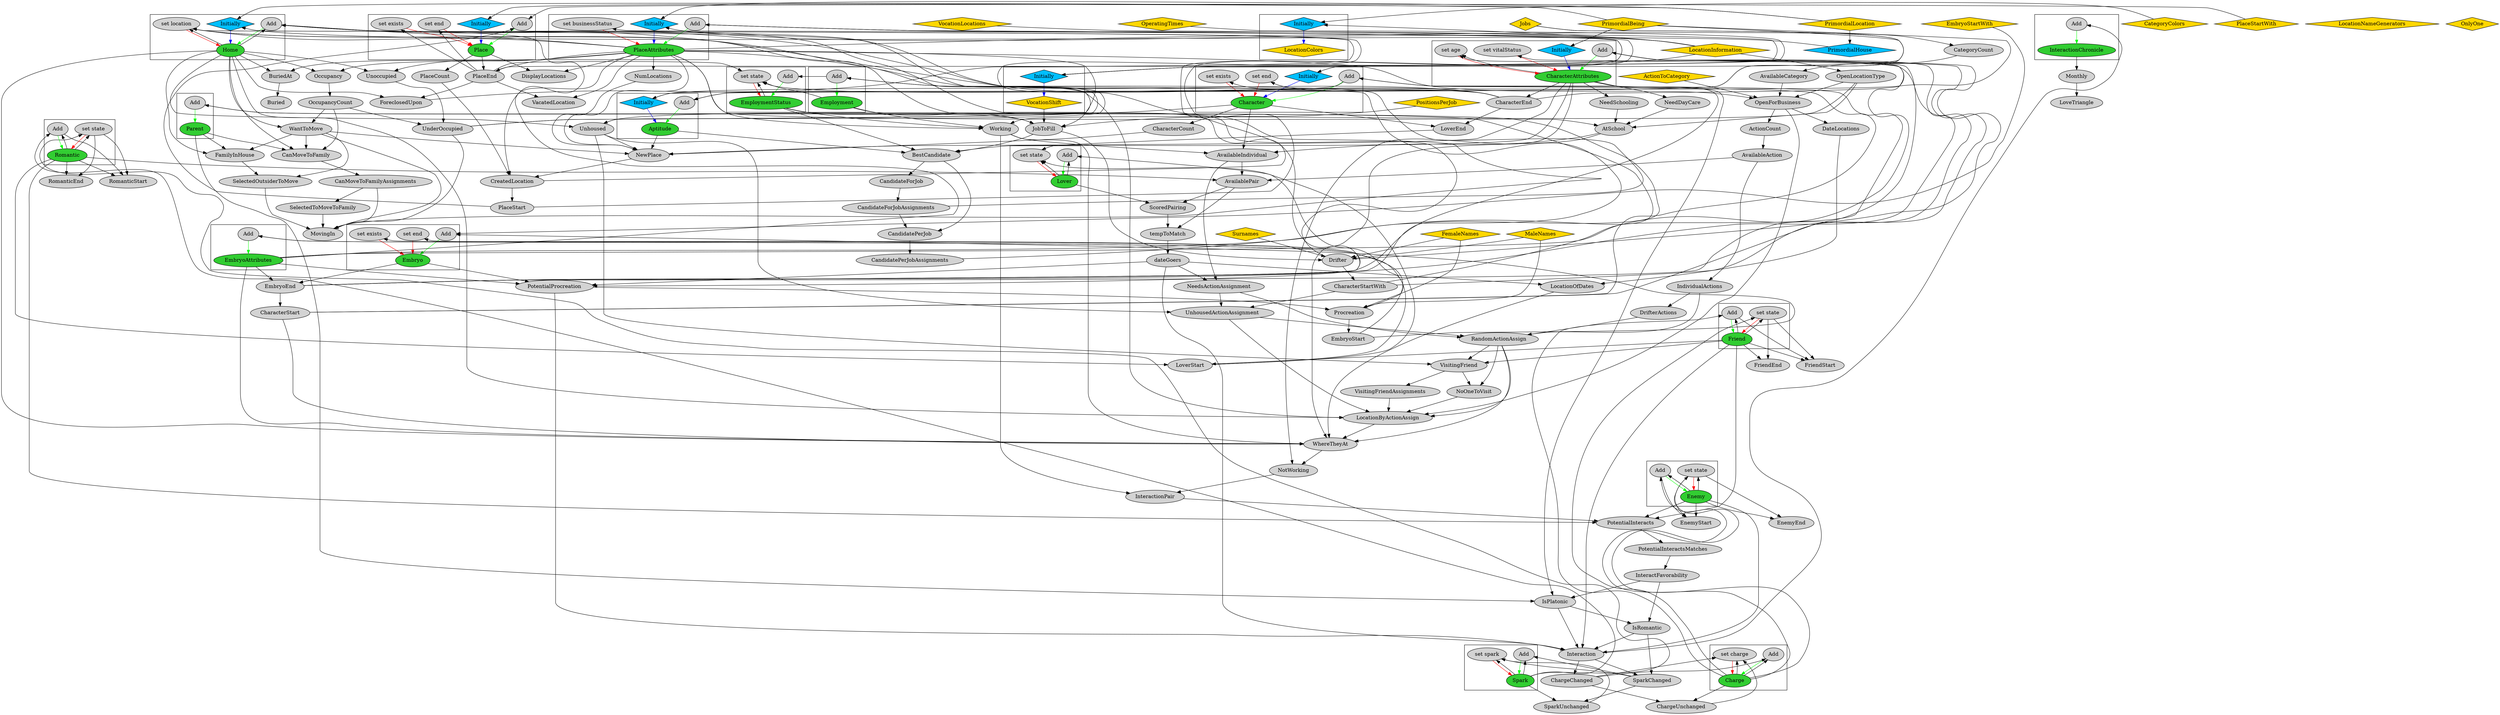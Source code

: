 digraph {
splines=true
node [ style="filled"]
subgraph "cluster_VocationShift"{
v9 [ label = "VocationShift" fillcolor="gold" shape="diamond"];
v10 [ label = "Initially" fillcolor="deepskyblue" shape="diamond"];
}
subgraph "cluster_LocationColors"{
v14 [ label = "LocationColors" fillcolor="gold" shape="diamond"];
v15 [ label = "Initially" fillcolor="deepskyblue" shape="diamond"];
}
subgraph "cluster_Character"{
v16 [ label = "Character" fillcolor="limegreen"];
v17 [ label = "Add"];
v148 [ label = "Initially" fillcolor="deepskyblue" shape="diamond"];
v149 [ label = "set end"];
v150 [ label = "set exists"];
}
subgraph "cluster_CharacterAttributes"{
v39 [ label = "CharacterAttributes" fillcolor="limegreen"];
v40 [ label = "Add"];
v67 [ label = "Initially" fillcolor="deepskyblue" shape="diamond"];
v68 [ label = "set vitalStatus"];
v69 [ label = "set age"];
}
subgraph "cluster_Aptitude"{
v62 [ label = "Aptitude" fillcolor="limegreen"];
v63 [ label = "Add"];
v64 [ label = "Initially" fillcolor="deepskyblue" shape="diamond"];
}
subgraph "cluster_Charge"{
v126 [ label = "Charge" fillcolor="limegreen"];
v127 [ label = "Add"];
v129 [ label = "set charge"];
}
subgraph "cluster_Friend"{
v124 [ label = "Friend" fillcolor="limegreen"];
v125 [ label = "Add"];
v131 [ label = "set state"];
}
subgraph "cluster_Enemy"{
v133 [ label = "Enemy" fillcolor="limegreen"];
v134 [ label = "Add"];
v135 [ label = "set state"];
}
subgraph "cluster_Spark"{
v103 [ label = "Spark" fillcolor="limegreen"];
v104 [ label = "Add"];
v137 [ label = "set spark"];
}
subgraph "cluster_Romantic"{
v101 [ label = "Romantic" fillcolor="limegreen"];
v102 [ label = "Add"];
v139 [ label = "set state"];
}
subgraph "cluster_Lover"{
v140 [ label = "Lover" fillcolor="limegreen"];
v141 [ label = "Add"];
v143 [ label = "set state"];
}
subgraph "cluster_Embryo"{
v20 [ label = "Embryo" fillcolor="limegreen"];
v21 [ label = "Add"];
v146 [ label = "set end"];
v147 [ label = "set exists"];
}
subgraph "cluster_EmbryoAttributes"{
v65 [ label = "EmbryoAttributes" fillcolor="limegreen"];
v66 [ label = "Add"];
}
subgraph "cluster_Parent"{
v87 [ label = "Parent" fillcolor="limegreen"];
v88 [ label = "Add"];
}
subgraph "cluster_Place"{
v56 [ label = "Place" fillcolor="limegreen"];
v57 [ label = "Add"];
v59 [ label = "Initially" fillcolor="deepskyblue" shape="diamond"];
v60 [ label = "set end"];
v61 [ label = "set exists"];
}
subgraph "cluster_PlaceAttributes"{
v34 [ label = "PlaceAttributes" fillcolor="limegreen"];
v35 [ label = "Add"];
v93 [ label = "Initially" fillcolor="deepskyblue" shape="diamond"];
v94 [ label = "set businessStatus"];
}
subgraph "cluster_Home"{
v72 [ label = "Home" fillcolor="limegreen"];
v73 [ label = "Add"];
v79 [ label = "Initially" fillcolor="deepskyblue" shape="diamond"];
v81 [ label = "set location"];
}
subgraph "cluster_EmploymentStatus"{
v51 [ label = "EmploymentStatus" fillcolor="limegreen"];
v52 [ label = "Add"];
v53 [ label = "set state"];
}
subgraph "cluster_Employment"{
v44 [ label = "Employment" fillcolor="limegreen"];
v45 [ label = "Add"];
}
subgraph "cluster_InteractionChronicle"{
v164 [ label = "InteractionChronicle" fillcolor="limegreen"];
v165 [ label = "Add"];
}
v0 [ label = "FemaleNames" fillcolor="gold" shape="diamond"];
v1 [ label = "MaleNames" fillcolor="gold" shape="diamond"];
v2 [ label = "Surnames" fillcolor="gold" shape="diamond"];
v3 [ label = "Jobs" fillcolor="gold" shape="diamond"];
v4 [ label = "PrimordialBeing" fillcolor="gold" shape="diamond"];
v5 [ label = "PrimordialLocation" fillcolor="gold" shape="diamond"];
v6 [ label = "LocationInformation" fillcolor="gold" shape="diamond"];
v7 [ label = "VocationLocations" fillcolor="gold" shape="diamond"];
v8 [ label = "OperatingTimes" fillcolor="gold" shape="diamond"];
v11 [ label = "PositionsPerJob" fillcolor="gold" shape="diamond"];
v12 [ label = "ActionToCategory" fillcolor="gold" shape="diamond"];
v13 [ label = "CategoryColors" fillcolor="gold" shape="diamond"];
v18 [ label = "CharacterStart"];
v19 [ label = "EmbryoEnd"];
v22 [ label = "EmbryoStart"];
v23 [ label = "Procreation"];
v24 [ label = "PotentialProcreation"];
v25 [ label = "dateGoers"];
v26 [ label = "tempToMatch"];
v27 [ label = "ScoredPairing"];
v28 [ label = "AvailablePair"];
v29 [ label = "AvailableAction"];
v30 [ label = "ActionCount"];
v31 [ label = "OpenForBusiness"];
v32 [ label = "AvailableCategory"];
v33 [ label = "CategoryCount"];
v36 [ label = "PlaceStart"];
v37 [ label = "CreatedLocation"];
v38 [ label = "NewPlace"];
v41 [ label = "CharacterStartWith"];
v42 [ label = "Drifter"];
v43 [ label = "JobToFill"];
v46 [ label = "CandidatePerJobAssignments"];
v47 [ label = "CandidatePerJob"];
v48 [ label = "CandidateForJobAssignments"];
v49 [ label = "CandidateForJob"];
v50 [ label = "BestCandidate"];
v54 [ label = "CharacterEnd"];
v55 [ label = "PlaceEnd"];
v58 [ label = "PlaceStartWith" fillcolor="gold" shape="diamond"];
v70 [ label = "CharacterCount"];
v71 [ label = "WantToMove"];
v74 [ label = "UnderOccupied"];
v75 [ label = "OccupancyCount"];
v76 [ label = "Occupancy"];
v77 [ label = "Unoccupied"];
v78 [ label = "Unhoused"];
v80 [ label = "PrimordialHouse" fillcolor="deepskyblue" shape="diamond"];
v82 [ label = "ForeclosedUpon"];
v83 [ label = "MovingIn"];
v84 [ label = "SelectedToMoveToFamily"];
v85 [ label = "CanMoveToFamilyAssignments"];
v86 [ label = "CanMoveToFamily"];
v89 [ label = "SelectedOutsiderToMove"];
v90 [ label = "FamilyInHouse"];
v91 [ label = "NumLocations"];
v92 [ label = "PlaceCount"];
v95 [ label = "OpenLocationType"];
v96 [ label = "AvailableIndividual"];
v97 [ label = "Working"];
v98 [ label = "AtSchool"];
v99 [ label = "NeedDayCare"];
v100 [ label = "NeedSchooling"];
v105 [ label = "SparkChanged"];
v106 [ label = "Interaction"];
v107 [ label = "IsPlatonic"];
v108 [ label = "InteractFavorability"];
v109 [ label = "PotentialInteractsMatches"];
v110 [ label = "PotentialInteracts"];
v111 [ label = "InteractionPair"];
v112 [ label = "NotWorking"];
v113 [ label = "WhereTheyAt"];
v114 [ label = "LocationOfDates"];
v115 [ label = "DateLocations"];
v116 [ label = "RandomActionAssign"];
v117 [ label = "UnhousedActionAssignment"];
v118 [ label = "NeedsActionAssignment"];
v119 [ label = "IndividualActions"];
v120 [ label = "DrifterActions"];
v121 [ label = "LocationByActionAssign"];
v122 [ label = "NoOneToVisit"];
v123 [ label = "VisitingFriend"];
v128 [ label = "ChargeChanged"];
v130 [ label = "ChargeUnchanged"];
v132 [ label = "VisitingFriendAssignments"];
v136 [ label = "IsRomantic"];
v138 [ label = "SparkUnchanged"];
v142 [ label = "LoverStart"];
v144 [ label = "LoverEnd"];
v145 [ label = "EmbryoStartWith" fillcolor="gold" shape="diamond"];
v151 [ label = "FriendStart"];
v152 [ label = "FriendEnd"];
v153 [ label = "EnemyStart"];
v154 [ label = "EnemyEnd"];
v155 [ label = "RomanticStart"];
v156 [ label = "RomanticEnd"];
v157 [ label = "VacatedLocation"];
v158 [ label = "DisplayLocations"];
v159 [ label = "BuriedAt"];
v160 [ label = "Buried"];
v161 [ label = "LocationNameGenerators" fillcolor="gold" shape="diamond"];
v162 [ label = "OnlyOne" fillcolor="gold" shape="diamond"];
v163 [ label = "Monthly"];
v166 [ label = "LoveTriangle"];
v10 -> v9 [ color="blue" ]
v7 -> v10 [ constraint="false" ]
v6 -> v10 [ constraint="false" ]
v8 -> v10 [ constraint="false" ]
v15 -> v14 [ color="blue" ]
v6 -> v15 [ constraint="false" ]
v13 -> v15 [ constraint="false" ]
v17 -> v16 [ color="green" ]
v18 -> v17 [ constraint="false" ]
v19 -> v18
v20 -> v19
v21 -> v20 [ color="green" ]
v22 -> v21 [ constraint="false" ]
v23 -> v22
v24 -> v23
v25 -> v24
v26 -> v25
v27 -> v26
v28 -> v27
v29 -> v28
v30 -> v29
v31 -> v30
v12 -> v31
v32 -> v31
v33 -> v32
v34 -> v33
v35 -> v34 [ color="green" ]
v36 -> v35 [ constraint="false" ]
v37 -> v36
v34 -> v37
v38 -> v37
v34 -> v38
v39 -> v38
v40 -> v39 [ color="green" ]
v41 -> v40 [ constraint="false" ]
v42 -> v41
v2 -> v42
v1 -> v42
v0 -> v42
v43 -> v42
v34 -> v43
v9 -> v43
v11 -> v43
v44 -> v43
v45 -> v44 [ color="green" ]
v46 -> v45 [ constraint="false" ]
v47 -> v46
v48 -> v47
v49 -> v48
v50 -> v49
v43 -> v50
v39 -> v50
v51 -> v50
v52 -> v51 [ color="green" ]
v45 -> v52 [ constraint="false" ]
v53 -> v51 [ color="red" ]
v54 -> v53 [ constraint="false" ]
v39 -> v54
v51 -> v53 [ constraint="false" ]
v55 -> v53 [ constraint="false" ]
v34 -> v55
v56 -> v55
v57 -> v56 [ color="green" ]
v36 -> v57 [ constraint="false" ]
v58 -> v57 [ constraint="false" ]
v59 -> v56 [ color="blue" ]
v5 -> v59 [ constraint="false" ]
v60 -> v56 [ color="red" ]
v55 -> v60 [ constraint="false" ]
v61 -> v56 [ color="red" ]
v55 -> v61 [ constraint="false" ]
v44 -> v53 [ constraint="false" ]
v62 -> v50
v63 -> v62 [ color="green" ]
v17 -> v63 [ constraint="false" ]
v3 -> v63 [ constraint="false" ]
v64 -> v62 [ color="blue" ]
v4 -> v64 [ constraint="false" ]
v3 -> v64 [ constraint="false" ]
v50 -> v47
v48 -> v45 [ constraint="false" ]
v51 -> v43
v42 -> v40 [ constraint="false" ]
v18 -> v40 [ constraint="false" ]
v19 -> v40 [ constraint="false" ]
v65 -> v40 [ constraint="false" ]
v66 -> v65 [ color="green" ]
v22 -> v66 [ constraint="false" ]
v23 -> v66 [ constraint="false" ]
v67 -> v39 [ color="blue" ]
v4 -> v67 [ constraint="false" ]
v68 -> v39 [ color="red" ]
v54 -> v68 [ constraint="false" ]
v69 -> v39 [ color="red" ]
v19 -> v69 [ constraint="false" ]
v39 -> v69 [ constraint="false" ]
v62 -> v38
v70 -> v38
v16 -> v70
v71 -> v38
v72 -> v71
v73 -> v72 [ color="green" ]
v19 -> v73 [ constraint="false" ]
v65 -> v73 [ constraint="false" ]
v72 -> v73 [ constraint="false" ]
v74 -> v73 [ constraint="false" ]
v75 -> v74
v76 -> v75
v34 -> v76
v72 -> v76
v77 -> v74
v72 -> v77
v34 -> v77
v42 -> v73 [ constraint="false" ]
v78 -> v73 [ constraint="false" ]
v72 -> v78
v16 -> v78
v54 -> v73 [ constraint="false" ]
v34 -> v73 [ constraint="false" ]
v79 -> v72 [ color="blue" ]
v80 -> v79 [ constraint="false" ]
v5 -> v80
v4 -> v79 [ constraint="false" ]
v81 -> v72 [ color="red" ]
v54 -> v81 [ constraint="false" ]
v72 -> v81 [ constraint="false" ]
v34 -> v81 [ constraint="false" ]
v74 -> v81 [ constraint="false" ]
v82 -> v81 [ constraint="false" ]
v72 -> v82
v55 -> v82
v83 -> v81 [ constraint="false" ]
v84 -> v83
v85 -> v84
v86 -> v85
v87 -> v86
v88 -> v87 [ color="green" ]
v19 -> v88 [ constraint="false" ]
v65 -> v88 [ constraint="false" ]
v71 -> v86
v72 -> v86
v75 -> v86
v85 -> v83
v89 -> v83
v90 -> v89
v87 -> v90
v71 -> v90
v72 -> v90
v71 -> v89
v74 -> v83
v71 -> v83
v75 -> v71
v78 -> v38
v91 -> v38
v34 -> v91
v92 -> v37
v56 -> v92
v37 -> v35 [ constraint="false" ]
v6 -> v35 [ constraint="false" ]
v93 -> v34 [ color="blue" ]
v5 -> v93 [ constraint="false" ]
v6 -> v93 [ constraint="false" ]
v94 -> v34 [ color="red" ]
v55 -> v94 [ constraint="false" ]
v95 -> v31
v6 -> v95
v34 -> v31
v96 -> v28
v97 -> v96
v95 -> v97
v34 -> v97
v51 -> v97
v44 -> v97
v98 -> v96
v95 -> v98
v99 -> v98
v39 -> v99
v34 -> v98
v100 -> v98
v39 -> v100
v16 -> v96
v101 -> v28
v102 -> v101 [ color="green" ]
v101 -> v102 [ constraint="false" ]
v103 -> v102 [ constraint="false" ]
v104 -> v103 [ color="green" ]
v103 -> v104 [ constraint="false" ]
v105 -> v104 [ constraint="false" ]
v106 -> v105
v107 -> v106
v108 -> v107
v109 -> v108
v110 -> v109
v111 -> v110
v112 -> v111
v113 -> v112
v98 -> v113
v97 -> v113
v114 -> v113
v115 -> v114
v31 -> v115
v25 -> v114
v116 -> v113
v117 -> v116
v118 -> v117
v25 -> v118
v96 -> v118
v78 -> v117
v41 -> v117
v119 -> v116
v29 -> v119
v118 -> v116
v120 -> v116
v119 -> v120
v121 -> v113
v116 -> v121
v72 -> v121
v122 -> v121
v123 -> v122
v78 -> v123
v116 -> v123
v124 -> v123
v125 -> v124 [ color="green" ]
v124 -> v125 [ constraint="false" ]
v126 -> v125 [ constraint="false" ]
v127 -> v126 [ color="green" ]
v126 -> v127 [ constraint="false" ]
v128 -> v127 [ constraint="false" ]
v106 -> v128
v129 -> v126 [ color="red" ]
v128 -> v129 [ constraint="false" ]
v126 -> v129 [ constraint="false" ]
v130 -> v129 [ constraint="false" ]
v128 -> v130
v126 -> v130
v131 -> v124 [ color="red" ]
v126 -> v131 [ constraint="false" ]
v124 -> v131 [ constraint="false" ]
v116 -> v122
v132 -> v121
v123 -> v132
v117 -> v121
v31 -> v121
v34 -> v121
v18 -> v113
v65 -> v113
v72 -> v113
v39 -> v112
v97 -> v111
v124 -> v110
v101 -> v110
v133 -> v110
v134 -> v133 [ color="green" ]
v133 -> v134 [ constraint="false" ]
v126 -> v134 [ constraint="false" ]
v135 -> v133 [ color="red" ]
v126 -> v135 [ constraint="false" ]
v133 -> v135 [ constraint="false" ]
v39 -> v107
v87 -> v107
v124 -> v106
v133 -> v106
v136 -> v106
v107 -> v136
v108 -> v136
v25 -> v106
v24 -> v106
v136 -> v105
v137 -> v103 [ color="red" ]
v105 -> v137 [ constraint="false" ]
v103 -> v137 [ constraint="false" ]
v138 -> v137 [ constraint="false" ]
v105 -> v138
v103 -> v138
v139 -> v101 [ color="red" ]
v103 -> v139 [ constraint="false" ]
v101 -> v139 [ constraint="false" ]
v140 -> v27
v141 -> v140 [ color="green" ]
v140 -> v141 [ constraint="false" ]
v142 -> v141 [ constraint="false" ]
v101 -> v142
v124 -> v142
v143 -> v140 [ color="red" ]
v140 -> v143 [ constraint="false" ]
v144 -> v143 [ constraint="false" ]
v54 -> v144
v16 -> v144
v142 -> v143 [ constraint="false" ]
v28 -> v26
v39 -> v24
v65 -> v24
v20 -> v24
v1 -> v23
v0 -> v23
v145 -> v21 [ constraint="false" ]
v146 -> v20 [ color="red" ]
v19 -> v146 [ constraint="false" ]
v147 -> v20 [ color="red" ]
v19 -> v147 [ constraint="false" ]
v65 -> v19
v41 -> v17 [ constraint="false" ]
v148 -> v16 [ color="blue" ]
v4 -> v148 [ constraint="false" ]
v149 -> v16 [ color="red" ]
v54 -> v149 [ constraint="false" ]
v150 -> v16 [ color="red" ]
v54 -> v150 [ constraint="false" ]
v125 -> v151
v131 -> v151
v124 -> v151
v131 -> v152
v124 -> v152
v134 -> v153
v135 -> v153
v133 -> v153
v135 -> v154
v133 -> v154
v102 -> v155
v139 -> v155
v101 -> v155
v139 -> v156
v101 -> v156
v55 -> v157
v34 -> v157
v34 -> v158
v56 -> v158
v34 -> v159
v72 -> v159
v159 -> v160
v164 -> v163
v165 -> v164 [ color="green" ]
v106 -> v165 [ constraint="false" ]
v163 -> v166
}
